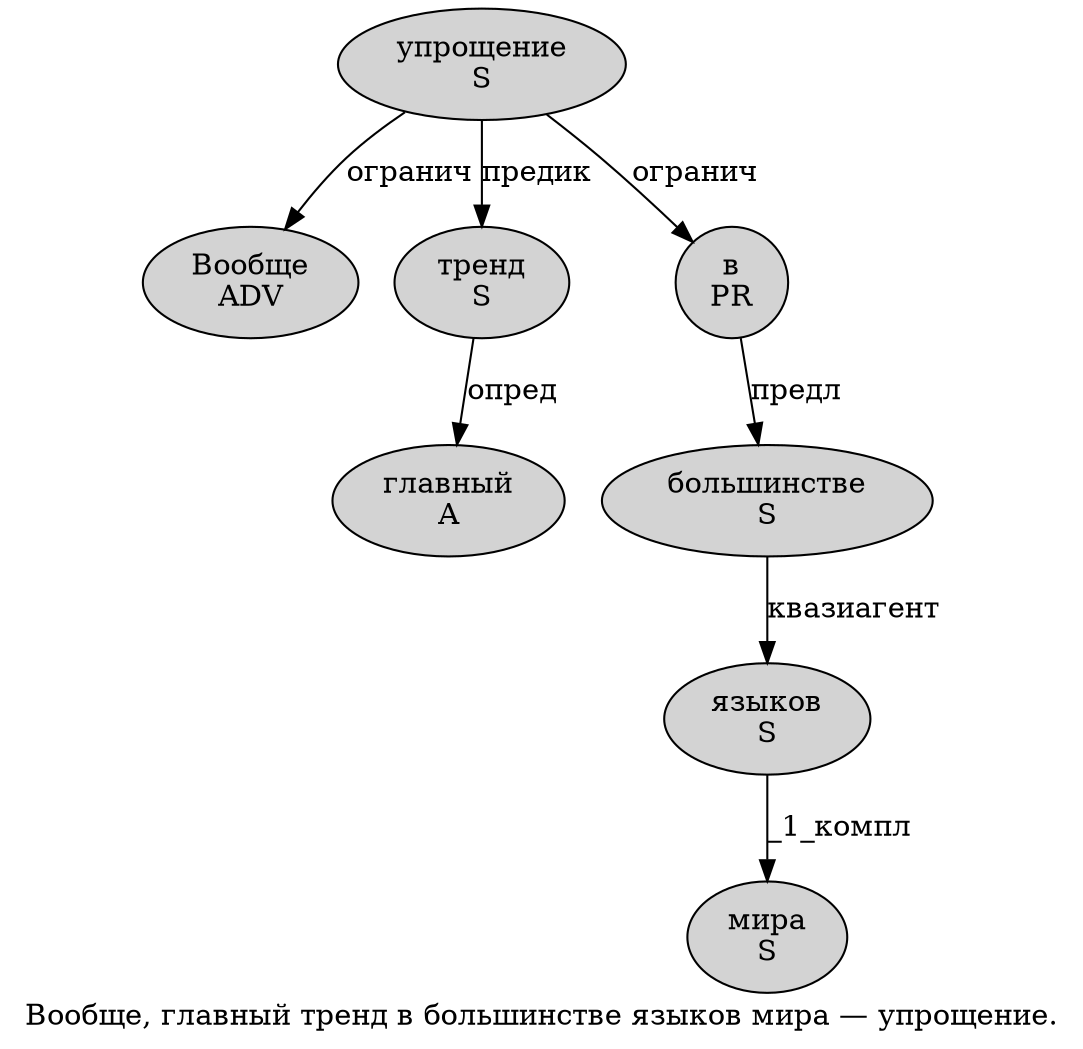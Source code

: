 digraph SENTENCE_252 {
	graph [label="Вообще, главный тренд в большинстве языков мира — упрощение."]
	node [style=filled]
		0 [label="Вообще
ADV" color="" fillcolor=lightgray penwidth=1 shape=ellipse]
		2 [label="главный
A" color="" fillcolor=lightgray penwidth=1 shape=ellipse]
		3 [label="тренд
S" color="" fillcolor=lightgray penwidth=1 shape=ellipse]
		4 [label="в
PR" color="" fillcolor=lightgray penwidth=1 shape=ellipse]
		5 [label="большинстве
S" color="" fillcolor=lightgray penwidth=1 shape=ellipse]
		6 [label="языков
S" color="" fillcolor=lightgray penwidth=1 shape=ellipse]
		7 [label="мира
S" color="" fillcolor=lightgray penwidth=1 shape=ellipse]
		9 [label="упрощение
S" color="" fillcolor=lightgray penwidth=1 shape=ellipse]
			5 -> 6 [label="квазиагент"]
			9 -> 0 [label="огранич"]
			9 -> 3 [label="предик"]
			9 -> 4 [label="огранич"]
			4 -> 5 [label="предл"]
			6 -> 7 [label="_1_компл"]
			3 -> 2 [label="опред"]
}